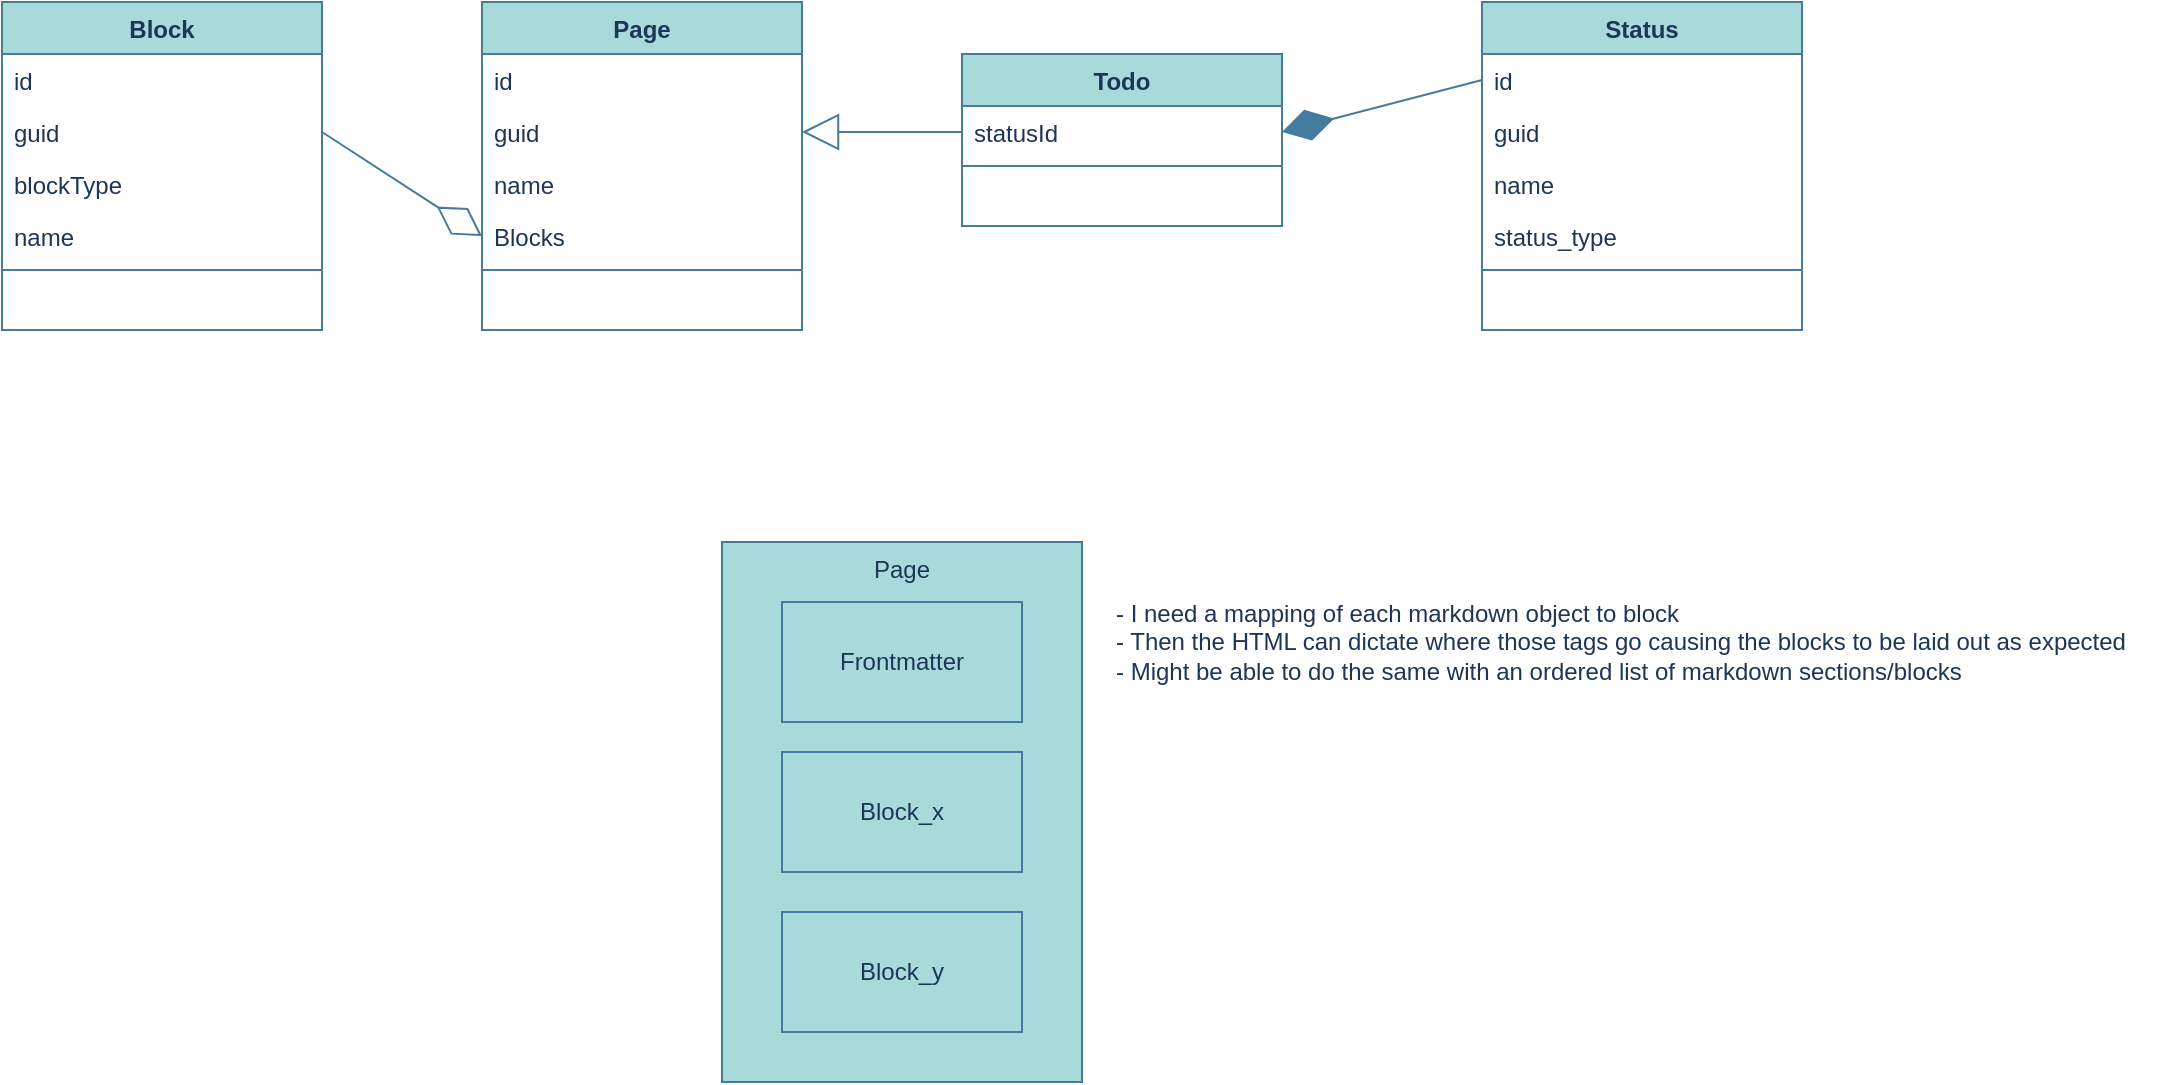 <mxfile version="23.1.6" type="github">
  <diagram name="Page-1" id="Ca9Ep8XHKhC-UQZNDjdc">
    <mxGraphModel dx="2069" dy="708" grid="1" gridSize="10" guides="1" tooltips="1" connect="1" arrows="1" fold="1" page="1" pageScale="1" pageWidth="827" pageHeight="1169" math="0" shadow="0">
      <root>
        <mxCell id="0" />
        <mxCell id="1" parent="0" />
        <mxCell id="8y_VwhNDzXD0ee9tSK6--1" value="Todo" style="swimlane;fontStyle=1;align=center;verticalAlign=top;childLayout=stackLayout;horizontal=1;startSize=26;horizontalStack=0;resizeParent=1;resizeParentMax=0;resizeLast=0;collapsible=1;marginBottom=0;whiteSpace=wrap;html=1;labelBackgroundColor=none;fillColor=#A8DADC;strokeColor=#457B9D;fontColor=#1D3557;" vertex="1" parent="1">
          <mxGeometry x="180" y="316" width="160" height="86" as="geometry" />
        </mxCell>
        <mxCell id="8y_VwhNDzXD0ee9tSK6--4" value="statusId" style="text;strokeColor=none;fillColor=none;align=left;verticalAlign=top;spacingLeft=4;spacingRight=4;overflow=hidden;rotatable=0;points=[[0,0.5],[1,0.5]];portConstraint=eastwest;whiteSpace=wrap;html=1;labelBackgroundColor=none;fontColor=#1D3557;" vertex="1" parent="8y_VwhNDzXD0ee9tSK6--1">
          <mxGeometry y="26" width="160" height="26" as="geometry" />
        </mxCell>
        <mxCell id="8y_VwhNDzXD0ee9tSK6--6" value="" style="line;strokeWidth=1;fillColor=none;align=left;verticalAlign=middle;spacingTop=-1;spacingLeft=3;spacingRight=3;rotatable=0;labelPosition=right;points=[];portConstraint=eastwest;strokeColor=#457B9D;labelBackgroundColor=none;fontColor=#1D3557;" vertex="1" parent="8y_VwhNDzXD0ee9tSK6--1">
          <mxGeometry y="52" width="160" height="8" as="geometry" />
        </mxCell>
        <mxCell id="8y_VwhNDzXD0ee9tSK6--7" value="&amp;nbsp;" style="text;strokeColor=none;fillColor=none;align=left;verticalAlign=top;spacingLeft=4;spacingRight=4;overflow=hidden;rotatable=0;points=[[0,0.5],[1,0.5]];portConstraint=eastwest;whiteSpace=wrap;html=1;labelBackgroundColor=none;fontColor=#1D3557;" vertex="1" parent="8y_VwhNDzXD0ee9tSK6--1">
          <mxGeometry y="60" width="160" height="26" as="geometry" />
        </mxCell>
        <mxCell id="8y_VwhNDzXD0ee9tSK6--8" value="Status" style="swimlane;fontStyle=1;align=center;verticalAlign=top;childLayout=stackLayout;horizontal=1;startSize=26;horizontalStack=0;resizeParent=1;resizeParentMax=0;resizeLast=0;collapsible=1;marginBottom=0;whiteSpace=wrap;html=1;labelBackgroundColor=none;fillColor=#A8DADC;strokeColor=#457B9D;fontColor=#1D3557;" vertex="1" parent="1">
          <mxGeometry x="440" y="290" width="160" height="164" as="geometry" />
        </mxCell>
        <mxCell id="8y_VwhNDzXD0ee9tSK6--9" value="id" style="text;strokeColor=none;fillColor=none;align=left;verticalAlign=top;spacingLeft=4;spacingRight=4;overflow=hidden;rotatable=0;points=[[0,0.5],[1,0.5]];portConstraint=eastwest;whiteSpace=wrap;html=1;labelBackgroundColor=none;fontColor=#1D3557;" vertex="1" parent="8y_VwhNDzXD0ee9tSK6--8">
          <mxGeometry y="26" width="160" height="26" as="geometry" />
        </mxCell>
        <mxCell id="8y_VwhNDzXD0ee9tSK6--10" value="guid" style="text;strokeColor=none;fillColor=none;align=left;verticalAlign=top;spacingLeft=4;spacingRight=4;overflow=hidden;rotatable=0;points=[[0,0.5],[1,0.5]];portConstraint=eastwest;whiteSpace=wrap;html=1;labelBackgroundColor=none;fontColor=#1D3557;" vertex="1" parent="8y_VwhNDzXD0ee9tSK6--8">
          <mxGeometry y="52" width="160" height="26" as="geometry" />
        </mxCell>
        <mxCell id="8y_VwhNDzXD0ee9tSK6--11" value="name" style="text;strokeColor=none;fillColor=none;align=left;verticalAlign=top;spacingLeft=4;spacingRight=4;overflow=hidden;rotatable=0;points=[[0,0.5],[1,0.5]];portConstraint=eastwest;whiteSpace=wrap;html=1;labelBackgroundColor=none;fontColor=#1D3557;" vertex="1" parent="8y_VwhNDzXD0ee9tSK6--8">
          <mxGeometry y="78" width="160" height="26" as="geometry" />
        </mxCell>
        <mxCell id="8y_VwhNDzXD0ee9tSK6--12" value="status_type" style="text;strokeColor=none;fillColor=none;align=left;verticalAlign=top;spacingLeft=4;spacingRight=4;overflow=hidden;rotatable=0;points=[[0,0.5],[1,0.5]];portConstraint=eastwest;whiteSpace=wrap;html=1;labelBackgroundColor=none;fontColor=#1D3557;" vertex="1" parent="8y_VwhNDzXD0ee9tSK6--8">
          <mxGeometry y="104" width="160" height="26" as="geometry" />
        </mxCell>
        <mxCell id="8y_VwhNDzXD0ee9tSK6--13" value="" style="line;strokeWidth=1;fillColor=none;align=left;verticalAlign=middle;spacingTop=-1;spacingLeft=3;spacingRight=3;rotatable=0;labelPosition=right;points=[];portConstraint=eastwest;strokeColor=#457B9D;labelBackgroundColor=none;fontColor=#1D3557;" vertex="1" parent="8y_VwhNDzXD0ee9tSK6--8">
          <mxGeometry y="130" width="160" height="8" as="geometry" />
        </mxCell>
        <mxCell id="8y_VwhNDzXD0ee9tSK6--14" value="&amp;nbsp;" style="text;strokeColor=none;fillColor=none;align=left;verticalAlign=top;spacingLeft=4;spacingRight=4;overflow=hidden;rotatable=0;points=[[0,0.5],[1,0.5]];portConstraint=eastwest;whiteSpace=wrap;html=1;labelBackgroundColor=none;fontColor=#1D3557;" vertex="1" parent="8y_VwhNDzXD0ee9tSK6--8">
          <mxGeometry y="138" width="160" height="26" as="geometry" />
        </mxCell>
        <mxCell id="8y_VwhNDzXD0ee9tSK6--15" value="" style="endArrow=diamondThin;endFill=1;endSize=24;html=1;rounded=0;exitX=0;exitY=0.5;exitDx=0;exitDy=0;entryX=1;entryY=0.5;entryDx=0;entryDy=0;labelBackgroundColor=none;strokeColor=#457B9D;fontColor=default;" edge="1" parent="1" source="8y_VwhNDzXD0ee9tSK6--9" target="8y_VwhNDzXD0ee9tSK6--4">
          <mxGeometry width="160" relative="1" as="geometry">
            <mxPoint x="290" y="370" as="sourcePoint" />
            <mxPoint x="450" y="370" as="targetPoint" />
          </mxGeometry>
        </mxCell>
        <mxCell id="8y_VwhNDzXD0ee9tSK6--17" value="Page" style="swimlane;fontStyle=1;align=center;verticalAlign=top;childLayout=stackLayout;horizontal=1;startSize=26;horizontalStack=0;resizeParent=1;resizeParentMax=0;resizeLast=0;collapsible=1;marginBottom=0;whiteSpace=wrap;html=1;labelBackgroundColor=none;fillColor=#A8DADC;strokeColor=#457B9D;fontColor=#1D3557;" vertex="1" parent="1">
          <mxGeometry x="-60" y="290" width="160" height="164" as="geometry" />
        </mxCell>
        <mxCell id="8y_VwhNDzXD0ee9tSK6--18" value="id" style="text;strokeColor=none;fillColor=none;align=left;verticalAlign=top;spacingLeft=4;spacingRight=4;overflow=hidden;rotatable=0;points=[[0,0.5],[1,0.5]];portConstraint=eastwest;whiteSpace=wrap;html=1;labelBackgroundColor=none;fontColor=#1D3557;" vertex="1" parent="8y_VwhNDzXD0ee9tSK6--17">
          <mxGeometry y="26" width="160" height="26" as="geometry" />
        </mxCell>
        <mxCell id="8y_VwhNDzXD0ee9tSK6--19" value="guid" style="text;strokeColor=none;fillColor=none;align=left;verticalAlign=top;spacingLeft=4;spacingRight=4;overflow=hidden;rotatable=0;points=[[0,0.5],[1,0.5]];portConstraint=eastwest;whiteSpace=wrap;html=1;labelBackgroundColor=none;fontColor=#1D3557;" vertex="1" parent="8y_VwhNDzXD0ee9tSK6--17">
          <mxGeometry y="52" width="160" height="26" as="geometry" />
        </mxCell>
        <mxCell id="8y_VwhNDzXD0ee9tSK6--21" value="name" style="text;strokeColor=none;fillColor=none;align=left;verticalAlign=top;spacingLeft=4;spacingRight=4;overflow=hidden;rotatable=0;points=[[0,0.5],[1,0.5]];portConstraint=eastwest;whiteSpace=wrap;html=1;labelBackgroundColor=none;fontColor=#1D3557;" vertex="1" parent="8y_VwhNDzXD0ee9tSK6--17">
          <mxGeometry y="78" width="160" height="26" as="geometry" />
        </mxCell>
        <mxCell id="8y_VwhNDzXD0ee9tSK6--44" value="Blocks" style="text;strokeColor=none;fillColor=none;align=left;verticalAlign=top;spacingLeft=4;spacingRight=4;overflow=hidden;rotatable=0;points=[[0,0.5],[1,0.5]];portConstraint=eastwest;whiteSpace=wrap;html=1;labelBackgroundColor=none;fontColor=#1D3557;" vertex="1" parent="8y_VwhNDzXD0ee9tSK6--17">
          <mxGeometry y="104" width="160" height="26" as="geometry" />
        </mxCell>
        <mxCell id="8y_VwhNDzXD0ee9tSK6--22" value="" style="line;strokeWidth=1;fillColor=none;align=left;verticalAlign=middle;spacingTop=-1;spacingLeft=3;spacingRight=3;rotatable=0;labelPosition=right;points=[];portConstraint=eastwest;strokeColor=#457B9D;labelBackgroundColor=none;fontColor=#1D3557;" vertex="1" parent="8y_VwhNDzXD0ee9tSK6--17">
          <mxGeometry y="130" width="160" height="8" as="geometry" />
        </mxCell>
        <mxCell id="8y_VwhNDzXD0ee9tSK6--23" value="&amp;nbsp;" style="text;strokeColor=none;fillColor=none;align=left;verticalAlign=top;spacingLeft=4;spacingRight=4;overflow=hidden;rotatable=0;points=[[0,0.5],[1,0.5]];portConstraint=eastwest;whiteSpace=wrap;html=1;labelBackgroundColor=none;fontColor=#1D3557;" vertex="1" parent="8y_VwhNDzXD0ee9tSK6--17">
          <mxGeometry y="138" width="160" height="26" as="geometry" />
        </mxCell>
        <mxCell id="8y_VwhNDzXD0ee9tSK6--24" value="Block" style="swimlane;fontStyle=1;align=center;verticalAlign=top;childLayout=stackLayout;horizontal=1;startSize=26;horizontalStack=0;resizeParent=1;resizeParentMax=0;resizeLast=0;collapsible=1;marginBottom=0;whiteSpace=wrap;html=1;labelBackgroundColor=none;fillColor=#A8DADC;strokeColor=#457B9D;fontColor=#1D3557;" vertex="1" parent="1">
          <mxGeometry x="-300" y="290" width="160" height="164" as="geometry" />
        </mxCell>
        <mxCell id="8y_VwhNDzXD0ee9tSK6--25" value="id" style="text;strokeColor=none;fillColor=none;align=left;verticalAlign=top;spacingLeft=4;spacingRight=4;overflow=hidden;rotatable=0;points=[[0,0.5],[1,0.5]];portConstraint=eastwest;whiteSpace=wrap;html=1;labelBackgroundColor=none;fontColor=#1D3557;" vertex="1" parent="8y_VwhNDzXD0ee9tSK6--24">
          <mxGeometry y="26" width="160" height="26" as="geometry" />
        </mxCell>
        <mxCell id="8y_VwhNDzXD0ee9tSK6--26" value="guid" style="text;strokeColor=none;fillColor=none;align=left;verticalAlign=top;spacingLeft=4;spacingRight=4;overflow=hidden;rotatable=0;points=[[0,0.5],[1,0.5]];portConstraint=eastwest;whiteSpace=wrap;html=1;labelBackgroundColor=none;fontColor=#1D3557;" vertex="1" parent="8y_VwhNDzXD0ee9tSK6--24">
          <mxGeometry y="52" width="160" height="26" as="geometry" />
        </mxCell>
        <mxCell id="8y_VwhNDzXD0ee9tSK6--27" value="blockType" style="text;strokeColor=none;fillColor=none;align=left;verticalAlign=top;spacingLeft=4;spacingRight=4;overflow=hidden;rotatable=0;points=[[0,0.5],[1,0.5]];portConstraint=eastwest;whiteSpace=wrap;html=1;labelBackgroundColor=none;fontColor=#1D3557;" vertex="1" parent="8y_VwhNDzXD0ee9tSK6--24">
          <mxGeometry y="78" width="160" height="26" as="geometry" />
        </mxCell>
        <mxCell id="8y_VwhNDzXD0ee9tSK6--28" value="name" style="text;strokeColor=none;fillColor=none;align=left;verticalAlign=top;spacingLeft=4;spacingRight=4;overflow=hidden;rotatable=0;points=[[0,0.5],[1,0.5]];portConstraint=eastwest;whiteSpace=wrap;html=1;labelBackgroundColor=none;fontColor=#1D3557;" vertex="1" parent="8y_VwhNDzXD0ee9tSK6--24">
          <mxGeometry y="104" width="160" height="26" as="geometry" />
        </mxCell>
        <mxCell id="8y_VwhNDzXD0ee9tSK6--29" value="" style="line;strokeWidth=1;fillColor=none;align=left;verticalAlign=middle;spacingTop=-1;spacingLeft=3;spacingRight=3;rotatable=0;labelPosition=right;points=[];portConstraint=eastwest;strokeColor=#457B9D;labelBackgroundColor=none;fontColor=#1D3557;" vertex="1" parent="8y_VwhNDzXD0ee9tSK6--24">
          <mxGeometry y="130" width="160" height="8" as="geometry" />
        </mxCell>
        <mxCell id="8y_VwhNDzXD0ee9tSK6--30" value="&amp;nbsp;" style="text;strokeColor=none;fillColor=none;align=left;verticalAlign=top;spacingLeft=4;spacingRight=4;overflow=hidden;rotatable=0;points=[[0,0.5],[1,0.5]];portConstraint=eastwest;whiteSpace=wrap;html=1;labelBackgroundColor=none;fontColor=#1D3557;" vertex="1" parent="8y_VwhNDzXD0ee9tSK6--24">
          <mxGeometry y="138" width="160" height="26" as="geometry" />
        </mxCell>
        <mxCell id="8y_VwhNDzXD0ee9tSK6--38" value="- I need a mapping of each markdown object to block&lt;br&gt;- Then the HTML can dictate where those tags go causing the blocks to be laid out as expected&lt;br&gt;- Might be able to do the same with an ordered list of markdown sections/blocks" style="text;html=1;align=left;verticalAlign=middle;resizable=0;points=[];autosize=1;strokeColor=none;fillColor=none;fontColor=#1D3557;" vertex="1" parent="1">
          <mxGeometry x="255" y="580" width="530" height="60" as="geometry" />
        </mxCell>
        <mxCell id="8y_VwhNDzXD0ee9tSK6--43" value="" style="endArrow=diamondThin;endFill=0;endSize=24;html=1;rounded=0;strokeColor=#457B9D;fontColor=#1D3557;fillColor=#A8DADC;exitX=1;exitY=0.5;exitDx=0;exitDy=0;entryX=0;entryY=0.5;entryDx=0;entryDy=0;" edge="1" parent="1" source="8y_VwhNDzXD0ee9tSK6--26" target="8y_VwhNDzXD0ee9tSK6--44">
          <mxGeometry width="160" relative="1" as="geometry">
            <mxPoint x="-70" y="520" as="sourcePoint" />
            <mxPoint x="90" y="520" as="targetPoint" />
          </mxGeometry>
        </mxCell>
        <mxCell id="8y_VwhNDzXD0ee9tSK6--46" value="" style="endArrow=block;endSize=16;endFill=0;html=1;rounded=0;strokeColor=#457B9D;fontColor=#1D3557;fillColor=#A8DADC;exitX=0;exitY=0.5;exitDx=0;exitDy=0;entryX=1;entryY=0.5;entryDx=0;entryDy=0;" edge="1" parent="1" source="8y_VwhNDzXD0ee9tSK6--4" target="8y_VwhNDzXD0ee9tSK6--19">
          <mxGeometry width="160" relative="1" as="geometry">
            <mxPoint x="200" y="490" as="sourcePoint" />
            <mxPoint x="360" y="490" as="targetPoint" />
          </mxGeometry>
        </mxCell>
        <mxCell id="8y_VwhNDzXD0ee9tSK6--49" value="" style="group" vertex="1" connectable="0" parent="1">
          <mxGeometry x="60" y="560" width="180" height="270" as="geometry" />
        </mxCell>
        <mxCell id="8y_VwhNDzXD0ee9tSK6--47" value="Page" style="rounded=0;whiteSpace=wrap;html=1;strokeColor=#457B9D;fontColor=#1D3557;fillColor=#A8DADC;horizontal=1;verticalAlign=top;" vertex="1" parent="8y_VwhNDzXD0ee9tSK6--49">
          <mxGeometry width="180" height="270" as="geometry" />
        </mxCell>
        <mxCell id="8y_VwhNDzXD0ee9tSK6--39" value="Block_y" style="rounded=0;whiteSpace=wrap;html=1;strokeColor=#457B9D;fontColor=#1D3557;fillColor=#A8DADC;" vertex="1" parent="8y_VwhNDzXD0ee9tSK6--49">
          <mxGeometry x="30" y="185" width="120" height="60" as="geometry" />
        </mxCell>
        <mxCell id="8y_VwhNDzXD0ee9tSK6--40" value="Block_x" style="rounded=0;whiteSpace=wrap;html=1;strokeColor=#457B9D;fontColor=#1D3557;fillColor=#A8DADC;" vertex="1" parent="8y_VwhNDzXD0ee9tSK6--49">
          <mxGeometry x="30" y="105" width="120" height="60" as="geometry" />
        </mxCell>
        <mxCell id="8y_VwhNDzXD0ee9tSK6--48" value="Frontmatter" style="rounded=0;whiteSpace=wrap;html=1;strokeColor=#457B9D;fontColor=#1D3557;fillColor=#A8DADC;" vertex="1" parent="8y_VwhNDzXD0ee9tSK6--49">
          <mxGeometry x="30" y="30" width="120" height="60" as="geometry" />
        </mxCell>
      </root>
    </mxGraphModel>
  </diagram>
</mxfile>
